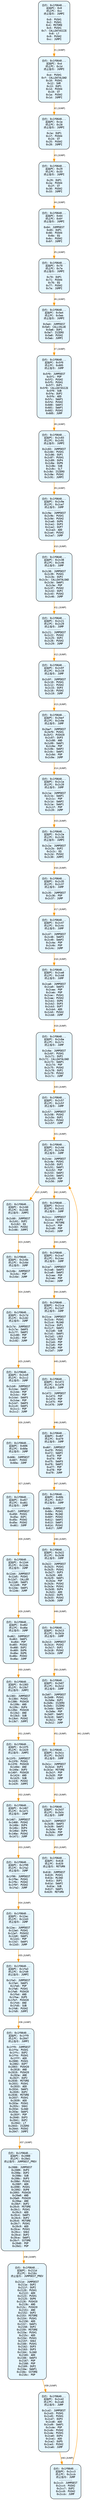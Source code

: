 digraph Contract_CFG {
    rankdir=TB;
    node [shape=box, style="filled, rounded", fontname="Monospace", fontsize=9, margin=0.15];
    edge [fontname="Arial", fontsize=8, penwidth=1.2];

    "block_0" [label="合约: 0x1f0640...
起始PC: 0x0
终止PC: 0xc
终止指令: JUMPI
---------
0x0: PUSH1
0x2: PUSH1
0x4: MSTORE
0x5: PUSH1
0x7: CALLDATASIZE
0x8: LT
0x9: PUSH2
0xc: JUMPI", fillcolor="#e6f7ff"];
    "block_d" [label="合约: 0x1f0640...
起始PC: 0xd
终止PC: 0x1d
终止指令: JUMPI
---------
0xd: PUSH1
0xf: CALLDATALOAD
0x10: PUSH1
0x12: SHR
0x13: DUP1
0x14: PUSH4
0x19: GT
0x1a: PUSH2
0x1d: JUMPI", fillcolor="#e6f7ff"];
    "block_1e" [label="合约: 0x1f0640...
起始PC: 0x1e
终止PC: 0x28
终止指令: JUMPI
---------
0x1e: DUP1
0x1f: PUSH4
0x24: GT
0x25: PUSH2
0x28: JUMPI", fillcolor="#e6f7ff"];
    "block_29" [label="合约: 0x1f0640...
起始PC: 0x29
终止PC: 0x33
终止指令: JUMPI
---------
0x29: DUP1
0x2a: PUSH4
0x2f: GT
0x30: PUSH2
0x33: JUMPI", fillcolor="#e6f7ff"];
    "block_64" [label="合约: 0x1f0640...
起始PC: 0x64
终止PC: 0x6f
终止指令: JUMPI
---------
0x64: JUMPDEST
0x65: DUP1
0x66: PUSH4
0x6b: EQ
0x6c: PUSH2
0x6f: JUMPI", fillcolor="#e6f7ff"];
    "block_70" [label="合约: 0x1f0640...
起始PC: 0x70
终止PC: 0x7a
终止指令: JUMPI
---------
0x70: DUP1
0x71: PUSH4
0x76: EQ
0x77: PUSH2
0x7a: JUMPI", fillcolor="#e6f7ff"];
    "block_5e4" [label="合约: 0x1f0640...
起始PC: 0x5e4
终止PC: 0x5eb
终止指令: JUMPI
---------
0x5e4: JUMPDEST
0x5e5: CALLVALUE
0x5e6: DUP1
0x5e7: ISZERO
0x5e8: PUSH2
0x5eb: JUMPI", fillcolor="#e6f7ff"];
    "block_5f0" [label="合约: 0x1f0640...
起始PC: 0x5f0
终止PC: 0x605
终止指令: JUMP
---------
0x5f0: JUMPDEST
0x5f1: POP
0x5f2: PUSH2
0x5f5: PUSH1
0x5f7: DUP1
0x5f8: CALLDATASIZE
0x5f9: SUB
0x5fa: DUP2
0x5fb: ADD
0x5fc: SWAP1
0x5fd: PUSH2
0x600: SWAP2
0x601: SWAP1
0x602: PUSH2
0x605: JUMP", fillcolor="#e6f7ff"];
    "block_2c83" [label="合约: 0x1f0640...
起始PC: 0x2c83
终止PC: 0x2c91
终止指令: JUMPI
---------
0x2c83: JUMPDEST
0x2c84: PUSH1
0x2c86: DUP1
0x2c87: PUSH1
0x2c89: DUP4
0x2c8a: DUP6
0x2c8b: SUB
0x2c8c: SLT
0x2c8d: ISZERO
0x2c8e: PUSH2
0x2c91: JUMPI", fillcolor="#e6f7ff"];
    "block_2c9a" [label="合约: 0x1f0640...
起始PC: 0x2c9a
终止PC: 0x2ca7
终止指令: JUMP
---------
0x2c9a: JUMPDEST
0x2c9b: PUSH1
0x2c9d: PUSH2
0x2ca0: DUP6
0x2ca1: DUP3
0x2ca2: DUP7
0x2ca3: ADD
0x2ca4: PUSH2
0x2ca7: JUMP", fillcolor="#e6f7ff"];
    "block_2c38" [label="合约: 0x1f0640...
起始PC: 0x2c38
终止PC: 0x2c46
终止指令: JUMP
---------
0x2c38: JUMPDEST
0x2c39: PUSH1
0x2c3b: DUP2
0x2c3c: CALLDATALOAD
0x2c3d: SWAP1
0x2c3e: POP
0x2c3f: PUSH2
0x2c42: DUP2
0x2c43: PUSH2
0x2c46: JUMP", fillcolor="#e6f7ff"];
    "block_2c21" [label="合约: 0x1f0640...
起始PC: 0x2c21
终止PC: 0x2c29
终止指令: JUMP
---------
0x2c21: JUMPDEST
0x2c22: PUSH2
0x2c25: DUP2
0x2c26: PUSH2
0x2c29: JUMP", fillcolor="#e6f7ff"];
    "block_2c0f" [label="合约: 0x1f0640...
起始PC: 0x2c0f
终止PC: 0x2c19
终止指令: JUMP
---------
0x2c0f: JUMPDEST
0x2c10: PUSH1
0x2c12: PUSH2
0x2c15: DUP3
0x2c16: PUSH2
0x2c19: JUMP", fillcolor="#e6f7ff"];
    "block_2bef" [label="合约: 0x1f0640...
起始PC: 0x2bef
终止PC: 0x2c0e
终止指令: JUMP
---------
0x2bef: JUMPDEST
0x2bf0: PUSH1
0x2bf2: PUSH20
0x2c07: DUP3
0x2c08: AND
0x2c09: SWAP1
0x2c0a: POP
0x2c0b: SWAP2
0x2c0c: SWAP1
0x2c0d: POP
0x2c0e: JUMP", fillcolor="#e6f7ff"];
    "block_2c1a" [label="合约: 0x1f0640...
起始PC: 0x2c1a
终止PC: 0x2c20
终止指令: JUMP
---------
0x2c1a: JUMPDEST
0x2c1b: SWAP1
0x2c1c: POP
0x2c1d: SWAP2
0x2c1e: SWAP1
0x2c1f: POP
0x2c20: JUMP", fillcolor="#e6f7ff"];
    "block_2c2a" [label="合约: 0x1f0640...
起始PC: 0x2c2a
终止PC: 0x2c30
终止指令: JUMPI
---------
0x2c2a: JUMPDEST
0x2c2b: DUP2
0x2c2c: EQ
0x2c2d: PUSH2
0x2c30: JUMPI", fillcolor="#e6f7ff"];
    "block_2c35" [label="合约: 0x1f0640...
起始PC: 0x2c35
终止PC: 0x2c37
终止指令: JUMP
---------
0x2c35: JUMPDEST
0x2c36: POP
0x2c37: JUMP", fillcolor="#e6f7ff"];
    "block_2c47" [label="合约: 0x1f0640...
起始PC: 0x2c47
终止PC: 0x2c4c
终止指令: JUMP
---------
0x2c47: JUMPDEST
0x2c48: SWAP3
0x2c49: SWAP2
0x2c4a: POP
0x2c4b: POP
0x2c4c: JUMP", fillcolor="#e6f7ff"];
    "block_2ca8" [label="合约: 0x1f0640...
起始PC: 0x2ca8
终止PC: 0x2cb8
终止指令: JUMP
---------
0x2ca8: JUMPDEST
0x2ca9: SWAP3
0x2caa: POP
0x2cab: POP
0x2cac: PUSH1
0x2cae: PUSH2
0x2cb1: DUP6
0x2cb2: DUP3
0x2cb3: DUP7
0x2cb4: ADD
0x2cb5: PUSH2
0x2cb8: JUMP", fillcolor="#e6f7ff"];
    "block_2c6e" [label="合约: 0x1f0640...
起始PC: 0x2c6e
终止PC: 0x2c7c
终止指令: JUMP
---------
0x2c6e: JUMPDEST
0x2c6f: PUSH1
0x2c71: DUP2
0x2c72: CALLDATALOAD
0x2c73: SWAP1
0x2c74: POP
0x2c75: PUSH2
0x2c78: DUP2
0x2c79: PUSH2
0x2c7c: JUMP", fillcolor="#e6f7ff"];
    "block_2c57" [label="合约: 0x1f0640...
起始PC: 0x2c57
终止PC: 0x2c5f
终止指令: JUMP
---------
0x2c57: JUMPDEST
0x2c58: PUSH2
0x2c5b: DUP2
0x2c5c: PUSH2
0x2c5f: JUMP", fillcolor="#e6f7ff"];
    "block_2c4d" [label="合约: 0x1f0640...
起始PC: 0x2c4d
终止PC: 0x2c56
终止指令: JUMP
---------
0x2c4d: JUMPDEST
0x2c4e: PUSH1
0x2c50: DUP2
0x2c51: SWAP1
0x2c52: POP
0x2c53: SWAP2
0x2c54: SWAP1
0x2c55: POP
0x2c56: JUMP", fillcolor="#e6f7ff"];
    "block_2c60" [label="合约: 0x1f0640...
起始PC: 0x2c60
终止PC: 0x2c66
终止指令: JUMPI
---------
0x2c60: JUMPDEST
0x2c61: DUP2
0x2c62: EQ
0x2c63: PUSH2
0x2c66: JUMPI", fillcolor="#e6f7ff"];
    "block_2c6b" [label="合约: 0x1f0640...
起始PC: 0x2c6b
终止PC: 0x2c6d
终止指令: JUMP
---------
0x2c6b: JUMPDEST
0x2c6c: POP
0x2c6d: JUMP", fillcolor="#e6f7ff"];
    "block_2c7d" [label="合约: 0x1f0640...
起始PC: 0x2c7d
终止PC: 0x2c82
终止指令: JUMP
---------
0x2c7d: JUMPDEST
0x2c7e: SWAP3
0x2c7f: SWAP2
0x2c80: POP
0x2c81: POP
0x2c82: JUMP", fillcolor="#e6f7ff"];
    "block_2cb9" [label="合约: 0x1f0640...
起始PC: 0x2cb9
终止PC: 0x2cc2
终止指令: JUMP
---------
0x2cb9: JUMPDEST
0x2cba: SWAP2
0x2cbb: POP
0x2cbc: POP
0x2cbd: SWAP3
0x2cbe: POP
0x2cbf: SWAP3
0x2cc0: SWAP1
0x2cc1: POP
0x2cc2: JUMP", fillcolor="#e6f7ff"];
    "block_606" [label="合约: 0x1f0640...
起始PC: 0x606
终止PC: 0x60a
终止指令: JUMP
---------
0x606: JUMPDEST
0x607: PUSH2
0x60a: JUMP", fillcolor="#e6f7ff"];
    "block_d57" [label="合约: 0x1f0640...
起始PC: 0xd57
终止PC: 0xd61
终止指令: JUMP
---------
0xd57: JUMPDEST
0xd58: PUSH1
0xd5a: DUP1
0xd5b: PUSH2
0xd5e: PUSH2
0xd61: JUMP", fillcolor="#e6f7ff"];
    "block_12d4" [label="合约: 0x1f0640...
起始PC: 0x12d4
终止PC: 0x12db
终止指令: JUMP
---------
0x12d4: JUMPDEST
0x12d5: PUSH1
0x12d7: CALLER
0x12d8: SWAP1
0x12d9: POP
0x12da: SWAP1
0x12db: JUMP", fillcolor="#e6f7ff"];
    "block_d62" [label="合约: 0x1f0640...
起始PC: 0xd62
终止PC: 0xd6e
终止指令: JUMP
---------
0xd62: JUMPDEST
0xd63: SWAP1
0xd64: POP
0xd65: PUSH2
0xd68: DUP2
0xd69: DUP6
0xd6a: DUP6
0xd6b: PUSH2
0xd6e: JUMP", fillcolor="#e6f7ff"];
    "block_1383" [label="合约: 0x1f0640...
起始PC: 0x1383
终止PC: 0x13b7
终止指令: JUMPI
---------
0x1383: JUMPDEST
0x1384: PUSH1
0x1386: PUSH20
0x139b: AND
0x139c: DUP4
0x139d: PUSH20
0x13b2: AND
0x13b3: SUB
0x13b4: PUSH2
0x13b7: JUMPI", fillcolor="#e6f7ff"];
    "block_13f5" [label="合约: 0x1f0640...
起始PC: 0x13f5
终止PC: 0x1429
终止指令: JUMPI
---------
0x13f5: JUMPDEST
0x13f6: PUSH1
0x13f8: PUSH20
0x140d: AND
0x140e: DUP3
0x140f: PUSH20
0x1424: AND
0x1425: SUB
0x1426: PUSH2
0x1429: JUMPI", fillcolor="#e6f7ff"];
    "block_1467" [label="合约: 0x1f0640...
起始PC: 0x1467
终止PC: 0x1471
终止指令: JUMP
---------
0x1467: JUMPDEST
0x1468: PUSH2
0x146b: DUP4
0x146c: DUP4
0x146d: DUP4
0x146e: PUSH2
0x1471: JUMP", fillcolor="#e6f7ff"];
    "block_1f99" [label="合约: 0x1f0640...
起始PC: 0x1f99
终止PC: 0x1fa2
终止指令: JUMP
---------
0x1f99: JUMPDEST
0x1f9a: PUSH1
0x1f9c: PUSH2
0x1f9f: PUSH2
0x1fa2: JUMP", fillcolor="#e6f7ff"];
    "block_12ac" [label="合约: 0x1f0640...
起始PC: 0x12ac
终止PC: 0x12d3
终止指令: JUMP
---------
0x12ac: JUMPDEST
0x12ad: PUSH1
0x12af: PUSH32
0x12d0: SWAP1
0x12d1: POP
0x12d2: SWAP1
0x12d3: JUMP", fillcolor="#e6f7ff"];
    "block_1fa3" [label="合约: 0x1f0640...
起始PC: 0x1fa3
终止PC: 0x1fd9
终止指令: JUMPI
---------
0x1fa3: JUMPDEST
0x1fa4: SWAP1
0x1fa5: POP
0x1fa6: PUSH1
0x1fa8: PUSH20
0x1fbd: AND
0x1fbe: DUP5
0x1fbf: PUSH20
0x1fd4: AND
0x1fd5: SUB
0x1fd6: PUSH2
0x1fd9: JUMPI", fillcolor="#e6f7ff"];
    "block_1ff9" [label="合约: 0x1f0640...
起始PC: 0x1ff9
终止PC: 0x2047
终止指令: JUMPI
---------
0x1ff9: JUMPDEST
0x1ffa: PUSH1
0x1ffc: DUP2
0x1ffd: PUSH1
0x1fff: ADD
0x2000: PUSH1
0x2002: DUP7
0x2003: PUSH20
0x2018: AND
0x2019: PUSH20
0x202e: AND
0x202f: DUP2
0x2030: MSTORE
0x2031: PUSH1
0x2033: ADD
0x2034: SWAP1
0x2035: DUP2
0x2036: MSTORE
0x2037: PUSH1
0x2039: ADD
0x203a: PUSH1
0x203c: SHA3
0x203d: SLOAD
0x203e: SWAP1
0x203f: POP
0x2040: DUP3
0x2041: DUP2
0x2042: LT
0x2043: ISZERO
0x2044: PUSH2
0x2047: JUMPI", fillcolor="#e6f7ff"];
    "block_2088" [label="合约: 0x1f0640...
起始PC: 0x2088
终止PC: 0x20d1
终止指令: JUMPDEST_PREV
---------
0x2088: JUMPDEST
0x2089: DUP3
0x208a: DUP2
0x208b: SUB
0x208c: DUP3
0x208d: PUSH1
0x208f: ADD
0x2090: PUSH1
0x2092: DUP8
0x2093: PUSH20
0x20a8: AND
0x20a9: PUSH20
0x20be: AND
0x20bf: DUP2
0x20c0: MSTORE
0x20c1: PUSH1
0x20c3: ADD
0x20c4: SWAP1
0x20c5: DUP2
0x20c6: MSTORE
0x20c7: PUSH1
0x20c9: ADD
0x20ca: PUSH1
0x20cc: SHA3
0x20cd: DUP2
0x20ce: SWAP1
0x20cf: SSTORE
0x20d0: POP
0x20d1: POP", fillcolor="#e6f7ff"];
    "block_211d" [label="合约: 0x1f0640...
起始PC: 0x211d
终止PC: 0x216c
终止指令: JUMPDEST_PREV
---------
0x211d: JUMPDEST
0x211e: DUP2
0x211f: DUP2
0x2120: PUSH1
0x2122: ADD
0x2123: PUSH1
0x2125: DUP6
0x2126: PUSH20
0x213b: AND
0x213c: PUSH20
0x2151: AND
0x2152: DUP2
0x2153: MSTORE
0x2154: PUSH1
0x2156: ADD
0x2157: SWAP1
0x2158: DUP2
0x2159: MSTORE
0x215a: PUSH1
0x215c: ADD
0x215d: PUSH1
0x215f: SHA3
0x2160: PUSH1
0x2162: DUP3
0x2163: DUP3
0x2164: SLOAD
0x2165: ADD
0x2166: SWAP3
0x2167: POP
0x2168: POP
0x2169: DUP2
0x216a: SWAP1
0x216b: SSTORE
0x216c: POP", fillcolor="#e6f7ff"];
    "block_2cd2" [label="合约: 0x1f0640...
起始PC: 0x2cd2
终止PC: 0x2ce6
终止指令: JUMP
---------
0x2cd2: JUMPDEST
0x2cd3: PUSH1
0x2cd5: PUSH1
0x2cd7: DUP3
0x2cd8: ADD
0x2cd9: SWAP1
0x2cda: POP
0x2cdb: PUSH2
0x2cde: PUSH1
0x2ce0: DUP4
0x2ce1: ADD
0x2ce2: DUP5
0x2ce3: PUSH2
0x2ce6: JUMP", fillcolor="#e6f7ff"];
    "block_2cc3" [label="合约: 0x1f0640...
起始PC: 0x2cc3
终止PC: 0x2ccb
终止指令: JUMP
---------
0x2cc3: JUMPDEST
0x2cc4: PUSH2
0x2cc7: DUP2
0x2cc8: PUSH2
0x2ccb: JUMP", fillcolor="#e6f7ff"];
    "block_2ccc" [label="合约: 0x1f0640...
起始PC: 0x2ccc
终止PC: 0x2cd1
终止指令: JUMP
---------
0x2ccc: JUMPDEST
0x2ccd: DUP3
0x2cce: MSTORE
0x2ccf: POP
0x2cd0: POP
0x2cd1: JUMP", fillcolor="#e6f7ff"];
    "block_2ce7" [label="合约: 0x1f0640...
起始PC: 0x2ce7
终止PC: 0x2cec
终止指令: JUMP
---------
0x2ce7: JUMPDEST
0x2ce8: SWAP3
0x2ce9: SWAP2
0x2cea: POP
0x2ceb: POP
0x2cec: JUMP", fillcolor="#e6f7ff"];
    "block_21ca" [label="合约: 0x1f0640...
起始PC: 0x21ca
终止PC: 0x21d7
终止指令: JUMP
---------
0x21ca: JUMPDEST
0x21cb: PUSH1
0x21cd: MLOAD
0x21ce: DUP1
0x21cf: SWAP2
0x21d0: SUB
0x21d1: SWAP1
0x21d2: LOG3
0x21d3: POP
0x21d4: POP
0x21d5: POP
0x21d6: POP
0x21d7: JUMP", fillcolor="#e6f7ff"];
    "block_1472" [label="合约: 0x1f0640...
起始PC: 0x1472
终止PC: 0x1476
终止指令: JUMP
---------
0x1472: JUMPDEST
0x1473: POP
0x1474: POP
0x1475: POP
0x1476: JUMP", fillcolor="#e6f7ff"];
    "block_d6f" [label="合约: 0x1f0640...
起始PC: 0xd6f
终止PC: 0xd79
终止指令: JUMP
---------
0xd6f: JUMPDEST
0xd70: PUSH1
0xd72: SWAP2
0xd73: POP
0xd74: POP
0xd75: SWAP3
0xd76: SWAP2
0xd77: POP
0xd78: POP
0xd79: JUMP", fillcolor="#e6f7ff"];
    "block_60b" [label="合约: 0x1f0640...
起始PC: 0x60b
终止PC: 0x617
终止指令: JUMP
---------
0x60b: JUMPDEST
0x60c: PUSH1
0x60e: MLOAD
0x60f: PUSH2
0x612: SWAP2
0x613: SWAP1
0x614: PUSH2
0x617: JUMP", fillcolor="#e6f7ff"];
    "block_2b22" [label="合约: 0x1f0640...
起始PC: 0x2b22
终止PC: 0x2b36
终止指令: JUMP
---------
0x2b22: JUMPDEST
0x2b23: PUSH1
0x2b25: PUSH1
0x2b27: DUP3
0x2b28: ADD
0x2b29: SWAP1
0x2b2a: POP
0x2b2b: PUSH2
0x2b2e: PUSH1
0x2b30: DUP4
0x2b31: ADD
0x2b32: DUP5
0x2b33: PUSH2
0x2b36: JUMP", fillcolor="#e6f7ff"];
    "block_2b13" [label="合约: 0x1f0640...
起始PC: 0x2b13
终止PC: 0x2b1b
终止指令: JUMP
---------
0x2b13: JUMPDEST
0x2b14: PUSH2
0x2b17: DUP2
0x2b18: PUSH2
0x2b1b: JUMP", fillcolor="#e6f7ff"];
    "block_2b07" [label="合约: 0x1f0640...
起始PC: 0x2b07
终止PC: 0x2b12
终止指令: JUMP
---------
0x2b07: JUMPDEST
0x2b08: PUSH1
0x2b0a: DUP2
0x2b0b: ISZERO
0x2b0c: ISZERO
0x2b0d: SWAP1
0x2b0e: POP
0x2b0f: SWAP2
0x2b10: SWAP1
0x2b11: POP
0x2b12: JUMP", fillcolor="#e6f7ff"];
    "block_2b1c" [label="合约: 0x1f0640...
起始PC: 0x2b1c
终止PC: 0x2b21
终止指令: JUMP
---------
0x2b1c: JUMPDEST
0x2b1d: DUP3
0x2b1e: MSTORE
0x2b1f: POP
0x2b20: POP
0x2b21: JUMP", fillcolor="#e6f7ff"];
    "block_2b37" [label="合约: 0x1f0640...
起始PC: 0x2b37
终止PC: 0x2b3c
终止指令: JUMP
---------
0x2b37: JUMPDEST
0x2b38: SWAP3
0x2b39: SWAP2
0x2b3a: POP
0x2b3b: POP
0x2b3c: JUMP", fillcolor="#e6f7ff"];
    "block_618" [label="合约: 0x1f0640...
起始PC: 0x618
终止PC: 0x620
终止指令: RETURN
---------
0x618: JUMPDEST
0x619: PUSH1
0x61b: MLOAD
0x61c: DUP1
0x61d: SWAP2
0x61e: SUB
0x61f: SWAP1
0x620: RETURN", fillcolor="#e6f7ff"];

    "block_0" -> "block_d" [label="#1 (JUMP)", color="#ff9800"];
    "block_d" -> "block_1e" [label="#2 (JUMP)", color="#ff9800"];
    "block_1e" -> "block_29" [label="#3 (JUMP)", color="#ff9800"];
    "block_29" -> "block_64" [label="#4 (JUMP)", color="#ff9800"];
    "block_64" -> "block_70" [label="#5 (JUMP)", color="#ff9800"];
    "block_70" -> "block_5e4" [label="#6 (JUMP)", color="#ff9800"];
    "block_5e4" -> "block_5f0" [label="#7 (JUMP)", color="#ff9800"];
    "block_5f0" -> "block_2c83" [label="#8 (JUMP)", color="#ff9800"];
    "block_2c83" -> "block_2c9a" [label="#9 (JUMP)", color="#ff9800"];
    "block_2c9a" -> "block_2c38" [label="#10 (JUMP)", color="#ff9800"];
    "block_2c38" -> "block_2c21" [label="#11 (JUMP)", color="#ff9800"];
    "block_2c21" -> "block_2c0f" [label="#12 (JUMP)", color="#ff9800"];
    "block_2c0f" -> "block_2bef" [label="#13 (JUMP)", color="#ff9800"];
    "block_2bef" -> "block_2c1a" [label="#14 (JUMP)", color="#ff9800"];
    "block_2c1a" -> "block_2c2a" [label="#15 (JUMP)", color="#ff9800"];
    "block_2c2a" -> "block_2c35" [label="#16 (JUMP)", color="#ff9800"];
    "block_2c35" -> "block_2c47" [label="#17 (JUMP)", color="#ff9800"];
    "block_2c47" -> "block_2ca8" [label="#18 (JUMP)", color="#ff9800"];
    "block_2ca8" -> "block_2c6e" [label="#19 (JUMP)", color="#ff9800"];
    "block_2c6e" -> "block_2c57" [label="#20 (JUMP)", color="#ff9800"];
    "block_2c57" -> "block_2c4d" [label="#21 (JUMP)", color="#ff9800"];
    "block_2c4d" -> "block_2c60" [label="#22 (JUMP)", color="#ff9800"];
    "block_2c60" -> "block_2c6b" [label="#23 (JUMP)", color="#ff9800"];
    "block_2c6b" -> "block_2c7d" [label="#24 (JUMP)", color="#ff9800"];
    "block_2c7d" -> "block_2cb9" [label="#25 (JUMP)", color="#ff9800"];
    "block_2cb9" -> "block_606" [label="#26 (JUMP)", color="#ff9800"];
    "block_606" -> "block_d57" [label="#27 (JUMP)", color="#ff9800"];
    "block_d57" -> "block_12d4" [label="#28 (JUMP)", color="#ff9800"];
    "block_12d4" -> "block_d62" [label="#29 (JUMP)", color="#ff9800"];
    "block_d62" -> "block_1383" [label="#30 (JUMP)", color="#ff9800"];
    "block_1383" -> "block_13f5" [label="#31 (JUMP)", color="#ff9800"];
    "block_13f5" -> "block_1467" [label="#32 (JUMP)", color="#ff9800"];
    "block_1467" -> "block_1f99" [label="#33 (JUMP)", color="#ff9800"];
    "block_1f99" -> "block_12ac" [label="#34 (JUMP)", color="#ff9800"];
    "block_12ac" -> "block_1fa3" [label="#35 (JUMP)", color="#ff9800"];
    "block_1fa3" -> "block_1ff9" [label="#36 (JUMP)", color="#ff9800"];
    "block_1ff9" -> "block_2088" [label="#37 (JUMP)", color="#ff9800"];
    "block_2088" -> "block_211d" [label="#38 (JUMP)", color="#ff9800"];
    "block_211d" -> "block_2cd2" [label="#39 (JUMP)", color="#ff9800"];
    "block_2cd2" -> "block_2cc3" [label="#40 (JUMP)", color="#ff9800"];
    "block_2cc3" -> "block_2c4d" [label="#41 (JUMP)", color="#ff9800"];
    "block_2c4d" -> "block_2ccc" [label="#42 (JUMP)", color="#ff9800"];
    "block_2ccc" -> "block_2ce7" [label="#43 (JUMP)", color="#ff9800"];
    "block_2ce7" -> "block_21ca" [label="#44 (JUMP)", color="#ff9800"];
    "block_21ca" -> "block_1472" [label="#45 (JUMP)", color="#ff9800"];
    "block_1472" -> "block_d6f" [label="#46 (JUMP)", color="#ff9800"];
    "block_d6f" -> "block_60b" [label="#47 (JUMP)", color="#ff9800"];
    "block_60b" -> "block_2b22" [label="#48 (JUMP)", color="#ff9800"];
    "block_2b22" -> "block_2b13" [label="#49 (JUMP)", color="#ff9800"];
    "block_2b13" -> "block_2b07" [label="#50 (JUMP)", color="#ff9800"];
    "block_2b07" -> "block_2b1c" [label="#51 (JUMP)", color="#ff9800"];
    "block_2b1c" -> "block_2b37" [label="#52 (JUMP)", color="#ff9800"];
    "block_2b37" -> "block_618" [label="#53 (JUMP)", color="#ff9800"];
}